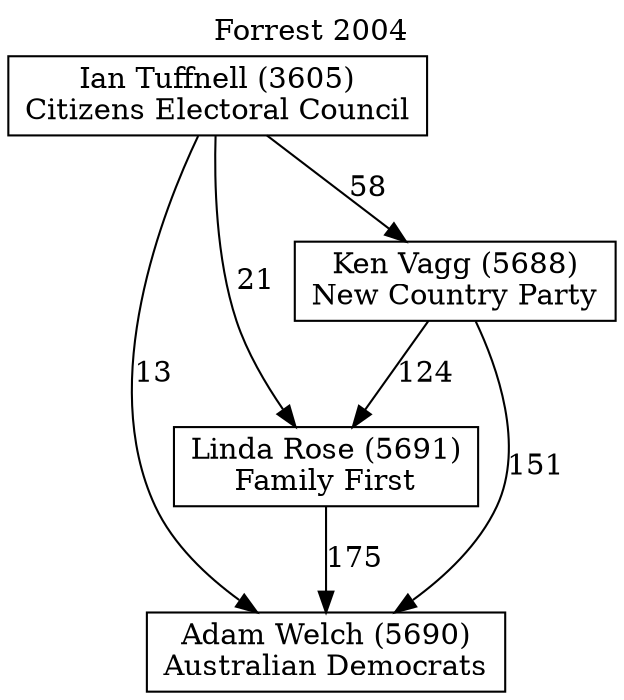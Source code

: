 // House preference flow
digraph "Adam Welch (5690)_Forrest_2004" {
	graph [label="Forrest 2004" labelloc=t mclimit=2]
	node [shape=box]
	"Adam Welch (5690)" [label="Adam Welch (5690)
Australian Democrats"]
	"Linda Rose (5691)" [label="Linda Rose (5691)
Family First"]
	"Ken Vagg (5688)" [label="Ken Vagg (5688)
New Country Party"]
	"Ian Tuffnell (3605)" [label="Ian Tuffnell (3605)
Citizens Electoral Council"]
	"Linda Rose (5691)" -> "Adam Welch (5690)" [label=175]
	"Ken Vagg (5688)" -> "Linda Rose (5691)" [label=124]
	"Ian Tuffnell (3605)" -> "Ken Vagg (5688)" [label=58]
	"Ken Vagg (5688)" -> "Adam Welch (5690)" [label=151]
	"Ian Tuffnell (3605)" -> "Adam Welch (5690)" [label=13]
	"Ian Tuffnell (3605)" -> "Linda Rose (5691)" [label=21]
}
